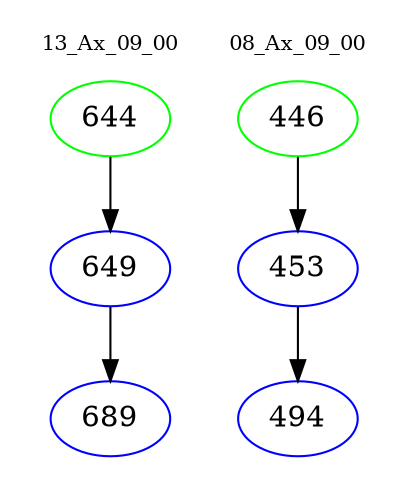 digraph{
subgraph cluster_0 {
color = white
label = "13_Ax_09_00";
fontsize=10;
T0_644 [label="644", color="green"]
T0_644 -> T0_649 [color="black"]
T0_649 [label="649", color="blue"]
T0_649 -> T0_689 [color="black"]
T0_689 [label="689", color="blue"]
}
subgraph cluster_1 {
color = white
label = "08_Ax_09_00";
fontsize=10;
T1_446 [label="446", color="green"]
T1_446 -> T1_453 [color="black"]
T1_453 [label="453", color="blue"]
T1_453 -> T1_494 [color="black"]
T1_494 [label="494", color="blue"]
}
}
